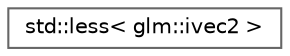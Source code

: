 digraph "Graphical Class Hierarchy"
{
 // LATEX_PDF_SIZE
  bgcolor="transparent";
  edge [fontname=Helvetica,fontsize=10,labelfontname=Helvetica,labelfontsize=10];
  node [fontname=Helvetica,fontsize=10,shape=box,height=0.2,width=0.4];
  rankdir="LR";
  Node0 [id="Node000000",label="std::less\< glm::ivec2 \>",height=0.2,width=0.4,color="grey40", fillcolor="white", style="filled",URL="$d8/da8/structstd_1_1less_3_01glm_1_1ivec2_01_4.html",tooltip=" "];
}
